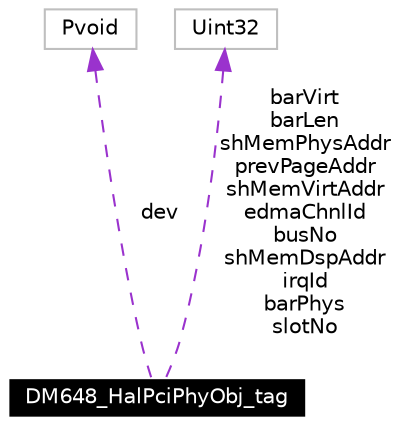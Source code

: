 digraph G
{
  edge [fontname="Helvetica",fontsize=10,labelfontname="Helvetica",labelfontsize=10];
  node [fontname="Helvetica",fontsize=10,shape=record];
  Node1 [label="DM648_HalPciPhyObj_tag",height=0.2,width=0.4,color="white", fillcolor="black", style="filled" fontcolor="white"];
  Node2 -> Node1 [dir=back,color="darkorchid3",fontsize=10,style="dashed",label="dev",fontname="Helvetica"];
  Node2 [label="Pvoid",height=0.2,width=0.4,color="grey75", fillcolor="white", style="filled"];
  Node3 -> Node1 [dir=back,color="darkorchid3",fontsize=10,style="dashed",label="barVirt\nbarLen\nshMemPhysAddr\nprevPageAddr\nshMemVirtAddr\nedmaChnlId\nbusNo\nshMemDspAddr\nirqId\nbarPhys\nslotNo",fontname="Helvetica"];
  Node3 [label="Uint32",height=0.2,width=0.4,color="grey75", fillcolor="white", style="filled"];
}
